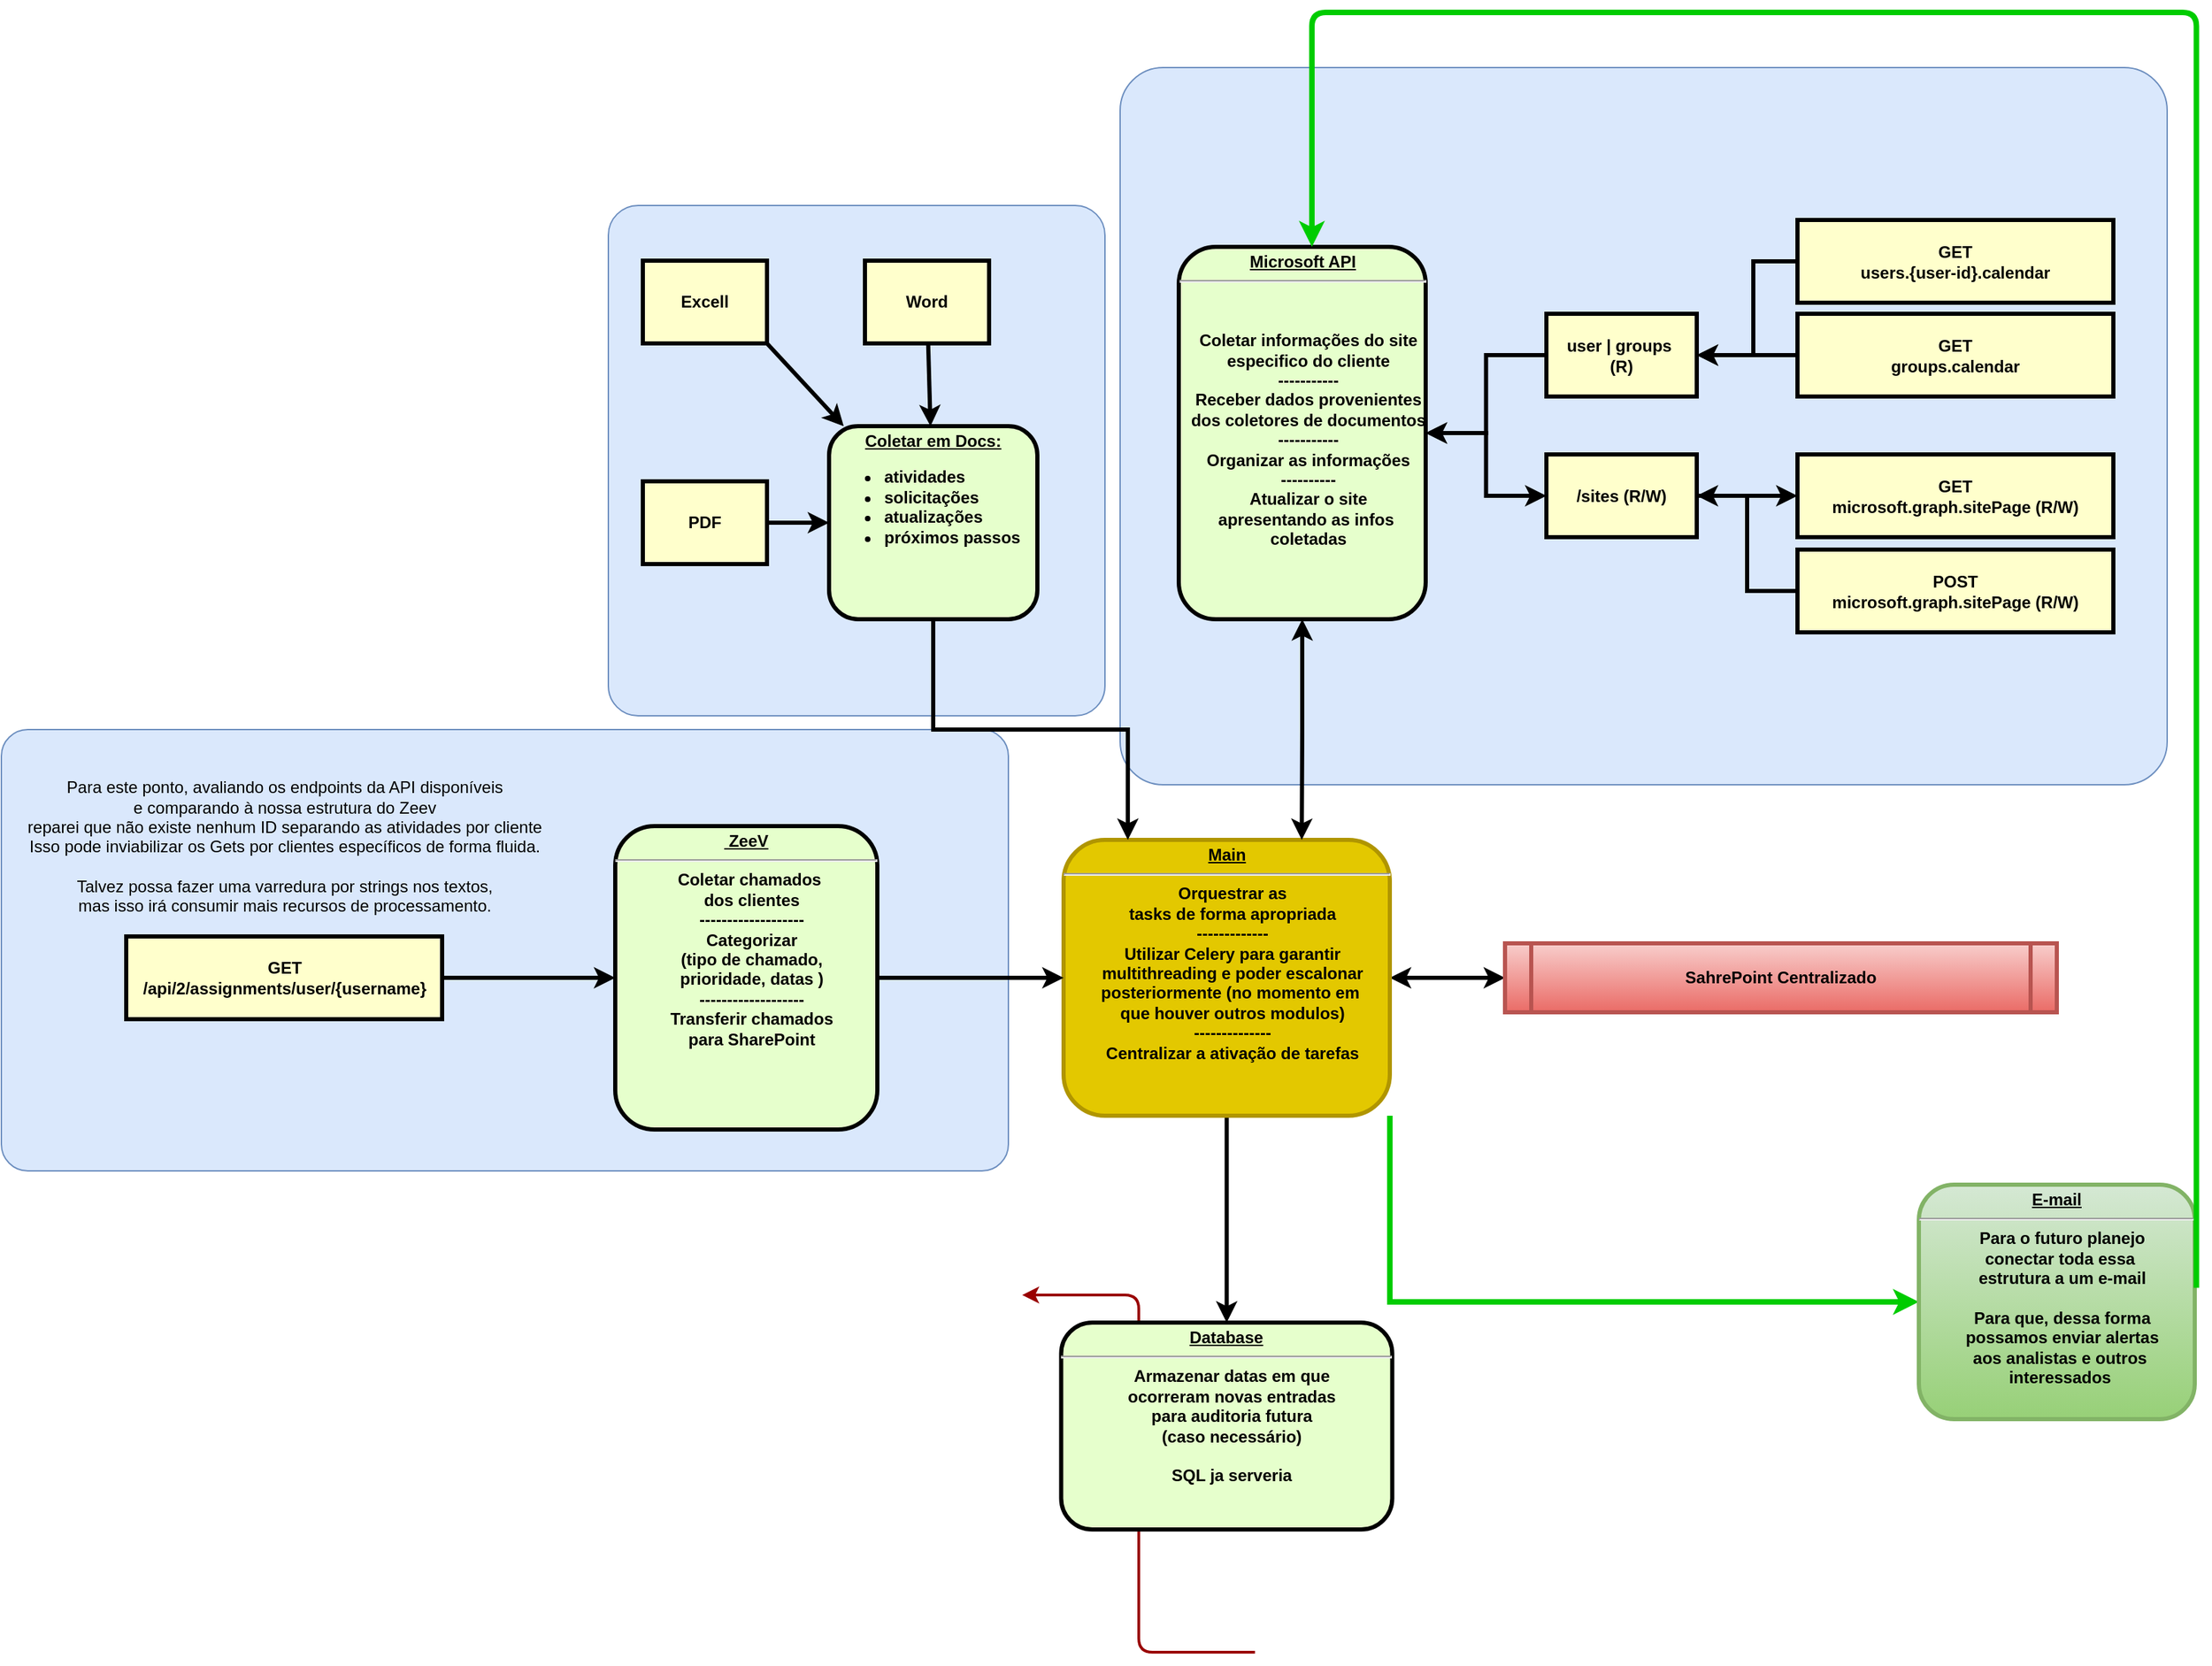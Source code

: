 <mxfile version="26.0.15">
  <diagram name="Page-1" id="c7558073-3199-34d8-9f00-42111426c3f3">
    <mxGraphModel dx="3219" dy="2529" grid="1" gridSize="10" guides="1" tooltips="1" connect="1" arrows="1" fold="1" page="1" pageScale="1" pageWidth="826" pageHeight="1169" background="none" math="0" shadow="0">
      <root>
        <mxCell id="0" />
        <mxCell id="1" parent="0" />
        <mxCell id="Nzy61xiK_Wry65fHq-do-98" value="" style="rounded=1;whiteSpace=wrap;html=1;arcSize=6;fillColor=#dae8fc;strokeColor=#6c8ebf;" vertex="1" parent="1">
          <mxGeometry x="-510" y="390" width="730" height="320" as="geometry" />
        </mxCell>
        <mxCell id="t6GLwA7AJKDqOUCnaVTW-121" value="" style="rounded=1;whiteSpace=wrap;html=1;arcSize=6;fillColor=#dae8fc;strokeColor=#6c8ebf;" parent="1" vertex="1">
          <mxGeometry x="301" y="-90" width="759" height="520" as="geometry" />
        </mxCell>
        <mxCell id="t6GLwA7AJKDqOUCnaVTW-120" value="" style="rounded=1;whiteSpace=wrap;html=1;arcSize=6;fillColor=#dae8fc;strokeColor=#6c8ebf;" parent="1" vertex="1">
          <mxGeometry x="-70" y="10" width="360" height="370" as="geometry" />
        </mxCell>
        <mxCell id="2" value="&lt;p style=&quot;margin: 0px; margin-top: 4px; text-align: center; text-decoration: underline;&quot;&gt;&lt;span style=&quot;background-color: transparent; color: light-dark(rgb(0, 0, 0), rgb(255, 255, 255));&quot;&gt;Coletar em Docs:&lt;/span&gt;&lt;/p&gt;&lt;ul&gt;&lt;li style=&quot;text-align: left;&quot;&gt;&lt;span style=&quot;background-color: transparent; color: light-dark(rgb(0, 0, 0), rgb(255, 255, 255));&quot;&gt;atividades&lt;/span&gt;&lt;/li&gt;&lt;li style=&quot;text-align: left;&quot;&gt;&lt;span style=&quot;background-color: transparent; color: light-dark(rgb(0, 0, 0), rgb(255, 255, 255));&quot;&gt;solicitações&lt;/span&gt;&lt;/li&gt;&lt;li style=&quot;text-align: left;&quot;&gt;&lt;span style=&quot;background-color: transparent; color: light-dark(rgb(0, 0, 0), rgb(255, 255, 255));&quot;&gt;atualizações&lt;/span&gt;&lt;/li&gt;&lt;li style=&quot;text-align: left;&quot;&gt;&lt;span style=&quot;background-color: transparent; color: light-dark(rgb(0, 0, 0), rgb(255, 255, 255));&quot;&gt;próximos passos&lt;/span&gt;&lt;/li&gt;&lt;/ul&gt;&lt;br&gt;&lt;p&gt;&lt;/p&gt;" style="verticalAlign=middle;align=center;overflow=fill;fontSize=12;fontFamily=Helvetica;html=1;rounded=1;fontStyle=1;strokeWidth=3;fillColor=#E6FFCC" parent="1" vertex="1">
          <mxGeometry x="90" y="170" width="151" height="140" as="geometry" />
        </mxCell>
        <mxCell id="3" value="Word" style="whiteSpace=wrap;align=center;verticalAlign=middle;fontStyle=1;strokeWidth=3;fillColor=#FFFFCC" parent="1" vertex="1">
          <mxGeometry x="116" y="50" width="90" height="60" as="geometry" />
        </mxCell>
        <mxCell id="4" value="PDF" style="whiteSpace=wrap;align=center;verticalAlign=middle;fontStyle=1;strokeWidth=3;fillColor=#FFFFCC" parent="1" vertex="1">
          <mxGeometry x="-45" y="210" width="90" height="60" as="geometry" />
        </mxCell>
        <mxCell id="Nzy61xiK_Wry65fHq-do-108" style="edgeStyle=orthogonalEdgeStyle;rounded=0;orthogonalLoop=1;jettySize=auto;html=1;strokeWidth=3;startArrow=classic;startFill=1;" edge="1" parent="1" source="5" target="7">
          <mxGeometry relative="1" as="geometry" />
        </mxCell>
        <mxCell id="5" value="SahrePoint Centralizado" style="shape=process;whiteSpace=wrap;align=center;verticalAlign=middle;size=0.048;fontStyle=1;strokeWidth=3;fillColor=#f8cecc;gradientColor=#ea6b66;strokeColor=#b85450;" parent="1" vertex="1">
          <mxGeometry x="580.0" y="545" width="400" height="50" as="geometry" />
        </mxCell>
        <mxCell id="Nzy61xiK_Wry65fHq-do-100" style="edgeStyle=orthogonalEdgeStyle;rounded=0;orthogonalLoop=1;jettySize=auto;html=1;exitX=1;exitY=1;exitDx=0;exitDy=0;entryX=0;entryY=0.5;entryDx=0;entryDy=0;strokeColor=#00CC00;strokeWidth=4;" edge="1" parent="1" source="7" target="10">
          <mxGeometry relative="1" as="geometry" />
        </mxCell>
        <mxCell id="Nzy61xiK_Wry65fHq-do-103" style="edgeStyle=orthogonalEdgeStyle;rounded=0;orthogonalLoop=1;jettySize=auto;html=1;entryX=0.5;entryY=0;entryDx=0;entryDy=0;strokeWidth=3;" edge="1" parent="1" source="7" target="Nzy61xiK_Wry65fHq-do-87">
          <mxGeometry relative="1" as="geometry" />
        </mxCell>
        <mxCell id="7" value="&lt;p style=&quot;margin: 0px; margin-top: 4px; text-align: center; text-decoration: underline;&quot;&gt;&lt;strong&gt;Main&lt;/strong&gt;&lt;/p&gt;&lt;hr&gt;&lt;p style=&quot;margin: 0px; margin-left: 8px;&quot;&gt;&lt;span style=&quot;background-color: transparent; color: light-dark(rgb(0, 0, 0), rgb(255, 255, 255));&quot;&gt;Orquestrar as&lt;br&gt;tasks de forma apropriada&lt;br&gt;-------------&lt;br&gt;Utilizar Celery para garantir&lt;br&gt;multithreading e poder escalonar&lt;br&gt;posteriormente (no momento em&amp;nbsp;&lt;br&gt;que houver outros modulos)&lt;br&gt;--------------&lt;br&gt;Centralizar a ativação de tarefas&lt;/span&gt;&lt;/p&gt;" style="verticalAlign=middle;align=center;overflow=fill;fontSize=12;fontFamily=Helvetica;html=1;rounded=1;fontStyle=1;strokeWidth=3;fillColor=#e3c800;strokeColor=#B09500;fontColor=#000000;" parent="1" vertex="1">
          <mxGeometry x="260" y="470" width="236.5" height="200" as="geometry" />
        </mxCell>
        <mxCell id="G-wLNNY91AZwd_SBp9Xe-106" style="edgeStyle=orthogonalEdgeStyle;rounded=0;orthogonalLoop=1;jettySize=auto;html=1;strokeWidth=3;startArrow=classic;startFill=1;" parent="1" source="8" target="G-wLNNY91AZwd_SBp9Xe-97" edge="1">
          <mxGeometry relative="1" as="geometry" />
        </mxCell>
        <mxCell id="8" value="&lt;p style=&quot;margin: 0px; margin-top: 4px; text-align: center; text-decoration: underline;&quot;&gt;&lt;strong&gt;Microsoft API&lt;/strong&gt;&lt;/p&gt;&lt;hr&gt;&lt;p style=&quot;margin: 0px; margin-left: 8px;&quot;&gt;&lt;br&gt;&lt;br&gt;Coletar informações do site&lt;br&gt;especifico do cliente&lt;br&gt;-----------&lt;br&gt;Receber dados provenientes&lt;br&gt;dos coletores de documentos&lt;br&gt;-----------&lt;br&gt;Organizar as informações&lt;br&gt;&lt;/p&gt;&lt;p style=&quot;margin: 0px; margin-left: 8px;&quot;&gt;----------&lt;/p&gt;&lt;p style=&quot;margin: 0px; margin-left: 8px;&quot;&gt;Atualizar o site&lt;br&gt;apresentando as infos&amp;nbsp;&lt;br&gt;coletadas&lt;/p&gt;" style="verticalAlign=middle;align=center;overflow=fill;fontSize=12;fontFamily=Helvetica;html=1;rounded=1;fontStyle=1;strokeWidth=3;fillColor=#E6FFCC" parent="1" vertex="1">
          <mxGeometry x="343.5" y="40" width="179" height="270" as="geometry" />
        </mxCell>
        <mxCell id="KsxO16agAyIeRvrTX7ZI-98" style="edgeStyle=orthogonalEdgeStyle;rounded=0;orthogonalLoop=1;jettySize=auto;html=1;strokeWidth=3;entryX=0;entryY=0.5;entryDx=0;entryDy=0;" parent="1" source="9" target="7" edge="1">
          <mxGeometry relative="1" as="geometry">
            <mxPoint x="500" y="570" as="targetPoint" />
          </mxGeometry>
        </mxCell>
        <mxCell id="9" value="&lt;p style=&quot;margin: 0px; margin-top: 4px; text-align: center; text-decoration: underline;&quot;&gt;&lt;strong&gt;&amp;nbsp;ZeeV&lt;/strong&gt;&lt;/p&gt;&lt;hr&gt;&lt;p style=&quot;margin: 0px; margin-left: 8px;&quot;&gt;Coletar chamados&amp;nbsp;&lt;br&gt;dos clientes&lt;br&gt;-------------------&lt;br&gt;Categorizar&lt;br&gt;(tipo de chamado,&lt;br&gt;prioridade, datas )&lt;br&gt;-------------------&lt;br&gt;Transferir chamados &lt;br&gt;para SharePoint&lt;/p&gt;" style="verticalAlign=middle;align=center;overflow=fill;fontSize=12;fontFamily=Helvetica;html=1;rounded=1;fontStyle=1;strokeWidth=3;fillColor=#E6FFCC" parent="1" vertex="1">
          <mxGeometry x="-65" y="460" width="190" height="220" as="geometry" />
        </mxCell>
        <mxCell id="10" value="&lt;p style=&quot;margin: 0px; margin-top: 4px; text-align: center; text-decoration: underline;&quot;&gt;&lt;strong&gt;E-mail&lt;br&gt;&lt;/strong&gt;&lt;/p&gt;&lt;hr&gt;&lt;p style=&quot;margin: 0px; margin-left: 8px;&quot;&gt;Para o futuro planejo&lt;br&gt;conectar toda essa&amp;nbsp;&lt;br&gt;estrutura a um e-mail&lt;br&gt;&lt;br&gt;Para que, dessa forma&lt;br&gt;possamos enviar alertas&lt;br&gt;aos analistas e outros&amp;nbsp;&lt;br&gt;interessados&amp;nbsp;&lt;/p&gt;" style="verticalAlign=middle;align=center;overflow=fill;fontSize=12;fontFamily=Helvetica;html=1;rounded=1;fontStyle=1;strokeWidth=3;fillColor=#d5e8d4;strokeColor=#82b366;gradientColor=#97d077;" parent="1" vertex="1">
          <mxGeometry x="880" y="720" width="200" height="170" as="geometry" />
        </mxCell>
        <mxCell id="36" value="" style="edgeStyle=none;noEdgeStyle=1;strokeColor=#000000;strokeWidth=3;" parent="1" source="3" target="2" edge="1">
          <mxGeometry width="100" height="100" relative="1" as="geometry">
            <mxPoint x="-60" y="250" as="sourcePoint" />
            <mxPoint x="40" y="150" as="targetPoint" />
          </mxGeometry>
        </mxCell>
        <mxCell id="37" value="" style="edgeStyle=none;noEdgeStyle=1;strokeColor=#000000;strokeWidth=3;" parent="1" source="4" target="2" edge="1">
          <mxGeometry width="100" height="100" relative="1" as="geometry">
            <mxPoint x="200" y="190" as="sourcePoint" />
            <mxPoint x="300" y="90" as="targetPoint" />
          </mxGeometry>
        </mxCell>
        <mxCell id="83" value="" style="edgeStyle=elbowEdgeStyle;elbow=horizontal;strokeColor=#990000;strokeWidth=2" parent="1" target="13" edge="1">
          <mxGeometry width="100" height="100" relative="1" as="geometry">
            <mxPoint x="398.75" y="1059" as="sourcePoint" />
            <mxPoint x="230.0" y="800" as="targetPoint" />
          </mxGeometry>
        </mxCell>
        <mxCell id="87" value="" style="edgeStyle=elbowEdgeStyle;elbow=vertical;strokeColor=#00CC00;strokeWidth=4;entryX=0.5;entryY=0;entryDx=0;entryDy=0;exitX=1.006;exitY=0.44;exitDx=0;exitDy=0;exitPerimeter=0;" parent="1" source="10" edge="1">
          <mxGeometry width="100" height="100" relative="1" as="geometry">
            <mxPoint x="1087" y="805" as="sourcePoint" />
            <mxPoint x="440" y="40" as="targetPoint" />
            <Array as="points">
              <mxPoint x="1427" y="-130" />
            </Array>
          </mxGeometry>
        </mxCell>
        <mxCell id="t6GLwA7AJKDqOUCnaVTW-122" value="Excell" style="whiteSpace=wrap;align=center;verticalAlign=middle;fontStyle=1;strokeWidth=3;fillColor=#FFFFCC" parent="1" vertex="1">
          <mxGeometry x="-45" y="50" width="90" height="60" as="geometry" />
        </mxCell>
        <mxCell id="t6GLwA7AJKDqOUCnaVTW-123" value="" style="edgeStyle=none;noEdgeStyle=1;strokeColor=#000000;strokeWidth=3;exitX=1;exitY=1;exitDx=0;exitDy=0;" parent="1" source="t6GLwA7AJKDqOUCnaVTW-122" target="2" edge="1">
          <mxGeometry width="100" height="100" relative="1" as="geometry">
            <mxPoint x="196" y="151" as="sourcePoint" />
            <mxPoint x="196" y="201" as="targetPoint" />
          </mxGeometry>
        </mxCell>
        <mxCell id="G-wLNNY91AZwd_SBp9Xe-105" value="" style="edgeStyle=orthogonalEdgeStyle;rounded=0;orthogonalLoop=1;jettySize=auto;html=1;strokeWidth=3;startArrow=none;startFill=0;exitX=1;exitY=0.5;exitDx=0;exitDy=0;" parent="1" source="G-wLNNY91AZwd_SBp9Xe-97" target="G-wLNNY91AZwd_SBp9Xe-98" edge="1">
          <mxGeometry relative="1" as="geometry">
            <mxPoint x="740" y="220.5" as="sourcePoint" />
          </mxGeometry>
        </mxCell>
        <mxCell id="G-wLNNY91AZwd_SBp9Xe-97" value="/sites (R/W)" style="whiteSpace=wrap;align=center;verticalAlign=middle;fontStyle=1;strokeWidth=3;fillColor=#FFFFCC" parent="1" vertex="1">
          <mxGeometry x="610" y="190.5" width="109" height="60" as="geometry" />
        </mxCell>
        <mxCell id="G-wLNNY91AZwd_SBp9Xe-98" value="GET&#xa;microsoft.graph.sitePage (R/W)" style="whiteSpace=wrap;align=center;verticalAlign=middle;fontStyle=1;strokeWidth=3;fillColor=#FFFFCC" parent="1" vertex="1">
          <mxGeometry x="792" y="190.5" width="229" height="60" as="geometry" />
        </mxCell>
        <mxCell id="Nzy61xiK_Wry65fHq-do-107" style="edgeStyle=orthogonalEdgeStyle;rounded=0;orthogonalLoop=1;jettySize=auto;html=1;entryX=1;entryY=0.5;entryDx=0;entryDy=0;strokeWidth=3;" edge="1" parent="1" source="G-wLNNY91AZwd_SBp9Xe-100" target="G-wLNNY91AZwd_SBp9Xe-97">
          <mxGeometry relative="1" as="geometry" />
        </mxCell>
        <mxCell id="G-wLNNY91AZwd_SBp9Xe-100" value="POST&#xa;microsoft.graph.sitePage (R/W)" style="whiteSpace=wrap;align=center;verticalAlign=middle;fontStyle=1;strokeWidth=3;fillColor=#FFFFCC" parent="1" vertex="1">
          <mxGeometry x="792" y="259.5" width="229" height="60" as="geometry" />
        </mxCell>
        <mxCell id="G-wLNNY91AZwd_SBp9Xe-107" style="edgeStyle=orthogonalEdgeStyle;rounded=0;orthogonalLoop=1;jettySize=auto;html=1;exitX=0.5;exitY=1;exitDx=0;exitDy=0;entryX=0.197;entryY=0;entryDx=0;entryDy=0;entryPerimeter=0;strokeWidth=3;" parent="1" source="2" target="7" edge="1">
          <mxGeometry relative="1" as="geometry" />
        </mxCell>
        <mxCell id="KsxO16agAyIeRvrTX7ZI-92" style="edgeStyle=orthogonalEdgeStyle;rounded=0;orthogonalLoop=1;jettySize=auto;html=1;entryX=0;entryY=0.5;entryDx=0;entryDy=0;strokeWidth=3;endArrow=none;startFill=1;startArrow=classic;" parent="1" source="KsxO16agAyIeRvrTX7ZI-87" target="KsxO16agAyIeRvrTX7ZI-88" edge="1">
          <mxGeometry relative="1" as="geometry">
            <mxPoint x="740" y="118.5" as="sourcePoint" />
            <Array as="points">
              <mxPoint x="760" y="118.5" />
              <mxPoint x="760" y="50.5" />
            </Array>
          </mxGeometry>
        </mxCell>
        <mxCell id="KsxO16agAyIeRvrTX7ZI-93" style="edgeStyle=orthogonalEdgeStyle;rounded=0;orthogonalLoop=1;jettySize=auto;html=1;strokeWidth=3;endArrow=none;startFill=1;startArrow=classic;" parent="1" source="KsxO16agAyIeRvrTX7ZI-87" target="KsxO16agAyIeRvrTX7ZI-90" edge="1">
          <mxGeometry relative="1" as="geometry">
            <mxPoint x="740" y="118.5" as="sourcePoint" />
          </mxGeometry>
        </mxCell>
        <mxCell id="Nzy61xiK_Wry65fHq-do-106" style="edgeStyle=orthogonalEdgeStyle;rounded=0;orthogonalLoop=1;jettySize=auto;html=1;strokeWidth=3;" edge="1" parent="1" source="KsxO16agAyIeRvrTX7ZI-87" target="8">
          <mxGeometry relative="1" as="geometry" />
        </mxCell>
        <mxCell id="KsxO16agAyIeRvrTX7ZI-87" value="user | groups &#xa;(R)" style="whiteSpace=wrap;align=center;verticalAlign=middle;fontStyle=1;strokeWidth=3;fillColor=#FFFFCC" parent="1" vertex="1">
          <mxGeometry x="610" y="88.5" width="109" height="60" as="geometry" />
        </mxCell>
        <mxCell id="KsxO16agAyIeRvrTX7ZI-88" value="GET&#xa;users.{user-id}.calendar" style="whiteSpace=wrap;align=center;verticalAlign=middle;fontStyle=1;strokeWidth=3;fillColor=#FFFFCC" parent="1" vertex="1">
          <mxGeometry x="792" y="20.5" width="229" height="60" as="geometry" />
        </mxCell>
        <mxCell id="KsxO16agAyIeRvrTX7ZI-90" value="GET&#xa;groups.calendar" style="whiteSpace=wrap;align=center;verticalAlign=middle;fontStyle=1;strokeWidth=3;fillColor=#FFFFCC" parent="1" vertex="1">
          <mxGeometry x="792" y="88.5" width="229" height="60" as="geometry" />
        </mxCell>
        <mxCell id="Nzy61xiK_Wry65fHq-do-87" value="&lt;p style=&quot;margin: 0px; margin-top: 4px; text-align: center; text-decoration: underline;&quot;&gt;&lt;strong&gt;Database&lt;/strong&gt;&lt;/p&gt;&lt;hr&gt;&lt;p style=&quot;margin: 0px; margin-left: 8px;&quot;&gt;Armazenar datas em que&lt;br&gt;ocorreram novas entradas&lt;br&gt;para auditoria futura&lt;br&gt;(caso necessário)&lt;/p&gt;&lt;p style=&quot;margin: 0px; margin-left: 8px;&quot;&gt;&lt;br&gt;&lt;/p&gt;&lt;p style=&quot;margin: 0px; margin-left: 8px;&quot;&gt;SQL ja serveria&lt;/p&gt;" style="verticalAlign=middle;align=center;overflow=fill;fontSize=12;fontFamily=Helvetica;html=1;rounded=1;fontStyle=1;strokeWidth=3;fillColor=#E6FFCC" vertex="1" parent="1">
          <mxGeometry x="258.25" y="820" width="240" height="150" as="geometry" />
        </mxCell>
        <mxCell id="Nzy61xiK_Wry65fHq-do-93" style="edgeStyle=orthogonalEdgeStyle;rounded=0;orthogonalLoop=1;jettySize=auto;html=1;strokeWidth=3;" edge="1" parent="1" source="Nzy61xiK_Wry65fHq-do-90" target="9">
          <mxGeometry relative="1" as="geometry" />
        </mxCell>
        <mxCell id="Nzy61xiK_Wry65fHq-do-90" value="GET&#xa;/api/2/assignments/user/{username}" style="whiteSpace=wrap;align=center;verticalAlign=middle;fontStyle=1;strokeWidth=3;fillColor=#FFFFCC" vertex="1" parent="1">
          <mxGeometry x="-419.5" y="540" width="229" height="60" as="geometry" />
        </mxCell>
        <mxCell id="Nzy61xiK_Wry65fHq-do-92" value="Para este ponto, avaliando os endpoints da API disponíveis&lt;br&gt;e comparando à nossa estrutura do Zeev&lt;br&gt;reparei que não existe nenhum ID separando as atividades por cliente&lt;br&gt;Isso pode inviabilizar os Gets por clientes específicos de forma fluida.&lt;br&gt;&lt;br&gt;Talvez possa fazer uma varredura por strings nos textos,&lt;br&gt;mas isso irá consumir mais recursos de processamento." style="text;html=1;align=center;verticalAlign=middle;resizable=0;points=[];autosize=1;strokeColor=none;fillColor=none;" vertex="1" parent="1">
          <mxGeometry x="-505" y="420" width="400" height="110" as="geometry" />
        </mxCell>
        <mxCell id="Nzy61xiK_Wry65fHq-do-94" style="edgeStyle=orthogonalEdgeStyle;rounded=0;orthogonalLoop=1;jettySize=auto;html=1;entryX=0.73;entryY=0;entryDx=0;entryDy=0;entryPerimeter=0;strokeWidth=3;startArrow=classic;startFill=1;" edge="1" parent="1" source="8" target="7">
          <mxGeometry relative="1" as="geometry" />
        </mxCell>
      </root>
    </mxGraphModel>
  </diagram>
</mxfile>
